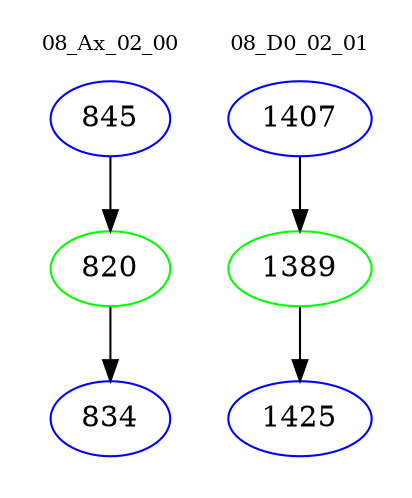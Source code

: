 digraph{
subgraph cluster_0 {
color = white
label = "08_Ax_02_00";
fontsize=10;
T0_845 [label="845", color="blue"]
T0_845 -> T0_820 [color="black"]
T0_820 [label="820", color="green"]
T0_820 -> T0_834 [color="black"]
T0_834 [label="834", color="blue"]
}
subgraph cluster_1 {
color = white
label = "08_D0_02_01";
fontsize=10;
T1_1407 [label="1407", color="blue"]
T1_1407 -> T1_1389 [color="black"]
T1_1389 [label="1389", color="green"]
T1_1389 -> T1_1425 [color="black"]
T1_1425 [label="1425", color="blue"]
}
}
